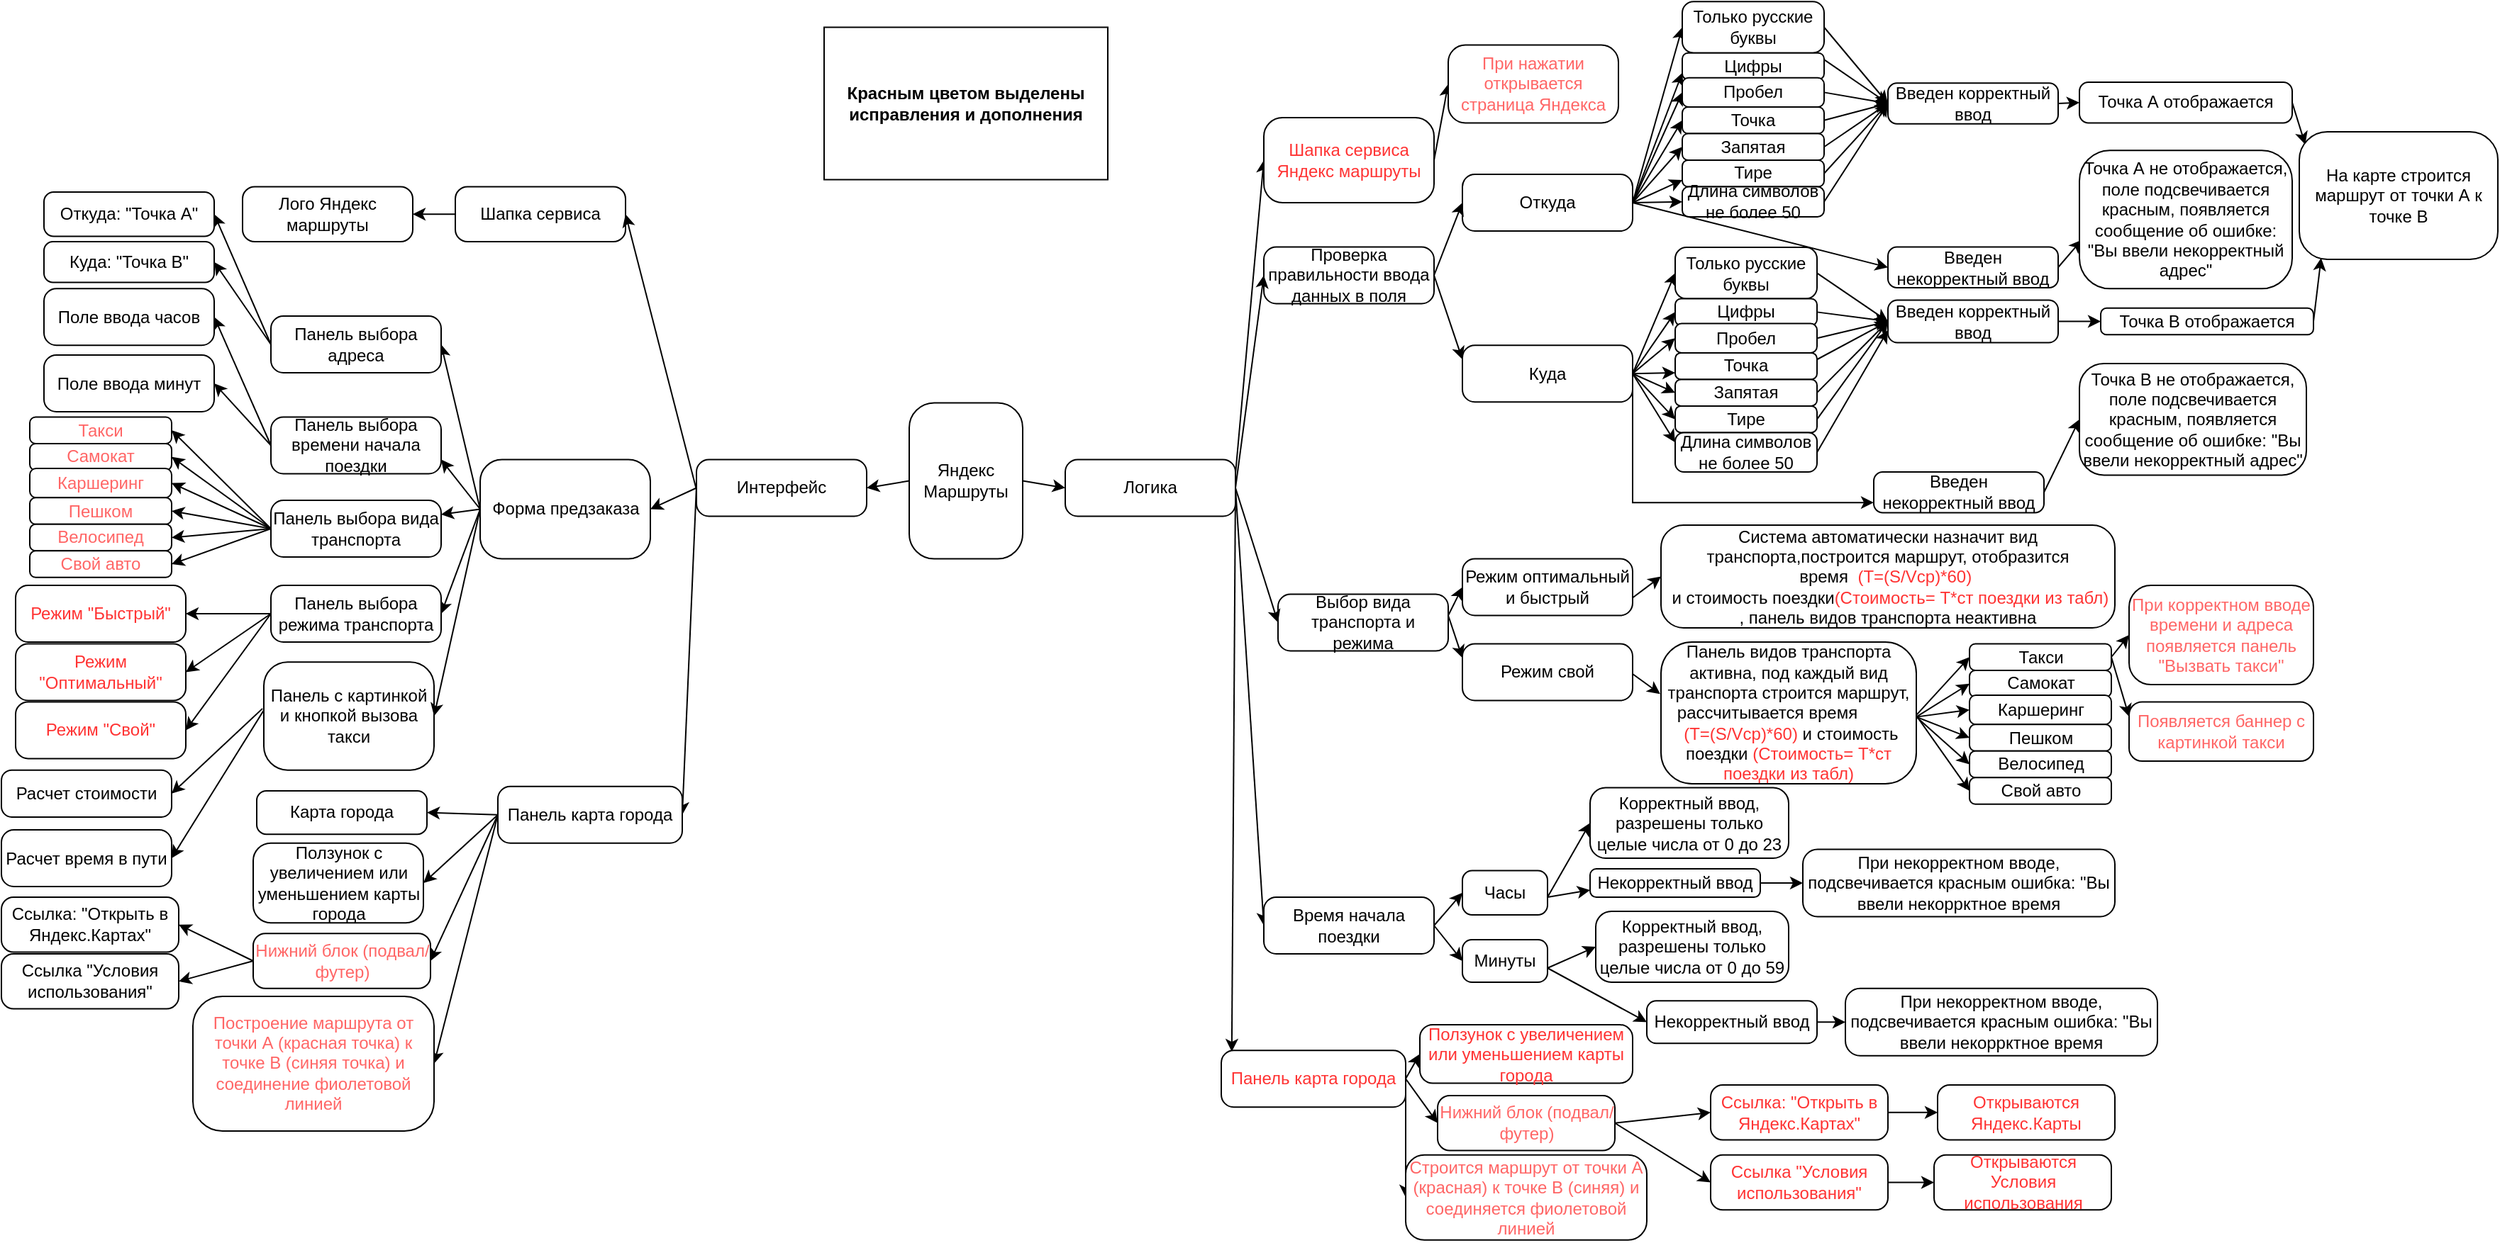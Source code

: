 <mxfile version="20.8.16" type="device"><diagram id="mye7cpsdecRdVJIh1ltE" name="Page-1"><mxGraphModel dx="2327" dy="813" grid="1" gridSize="10" guides="1" tooltips="1" connect="1" arrows="1" fold="1" page="1" pageScale="1" pageWidth="827" pageHeight="1169" math="0" shadow="0"><root><mxCell id="0"/><mxCell id="1" parent="0"/><mxCell id="GoWqnwifKlF_Yr-xNYbi-38" style="edgeStyle=none;rounded=0;orthogonalLoop=1;jettySize=auto;html=1;exitX=0;exitY=0.5;exitDx=0;exitDy=0;entryX=1;entryY=0.5;entryDx=0;entryDy=0;" parent="1" source="GoWqnwifKlF_Yr-xNYbi-1" target="GoWqnwifKlF_Yr-xNYbi-3" edge="1"><mxGeometry relative="1" as="geometry"><mxPoint x="30" y="351.25" as="targetPoint"/></mxGeometry></mxCell><mxCell id="GoWqnwifKlF_Yr-xNYbi-1" value="Яндекс Маршруты" style="rounded=1;whiteSpace=wrap;html=1;arcSize=22;" parent="1" vertex="1"><mxGeometry x="-70" y="291.25" width="80" height="110" as="geometry"/></mxCell><mxCell id="GoWqnwifKlF_Yr-xNYbi-52" style="edgeStyle=none;rounded=0;orthogonalLoop=1;jettySize=auto;html=1;exitX=0;exitY=0.5;exitDx=0;exitDy=0;entryX=1;entryY=0.5;entryDx=0;entryDy=0;" parent="1" target="rPDFiTzPvNwYXOASZmpu-3" edge="1"><mxGeometry relative="1" as="geometry"><mxPoint x="-220" y="351.25" as="sourcePoint"/><mxPoint x="-270" y="350" as="targetPoint"/></mxGeometry></mxCell><mxCell id="OxW7yi1mNQBKnJ8u3WXz-1" style="rounded=0;orthogonalLoop=1;jettySize=auto;html=1;exitX=0;exitY=0.5;exitDx=0;exitDy=0;entryX=1;entryY=0.5;entryDx=0;entryDy=0;" parent="1" source="rPDFiTzPvNwYXOASZmpu-3" target="GoWqnwifKlF_Yr-xNYbi-45" edge="1"><mxGeometry relative="1" as="geometry"><mxPoint x="-220" y="351.25" as="sourcePoint"/></mxGeometry></mxCell><mxCell id="GoWqnwifKlF_Yr-xNYbi-3" value="Интерфейс" style="rounded=1;whiteSpace=wrap;html=1;arcSize=22;" parent="1" vertex="1"><mxGeometry x="-220" y="331.25" width="120" height="40" as="geometry"/></mxCell><mxCell id="GoWqnwifKlF_Yr-xNYbi-4" value="Проверка правильности ввода данных в поля" style="rounded=1;whiteSpace=wrap;html=1;arcSize=22;" parent="1" vertex="1"><mxGeometry x="180" y="181.25" width="120" height="40" as="geometry"/></mxCell><mxCell id="GoWqnwifKlF_Yr-xNYbi-5" value="Выбор вида транспорта и режима" style="rounded=1;whiteSpace=wrap;html=1;arcSize=22;" parent="1" vertex="1"><mxGeometry x="190" y="426.25" width="120" height="40" as="geometry"/></mxCell><mxCell id="oigtg8h2ie4QQOlHJKOF-7" style="edgeStyle=none;rounded=0;orthogonalLoop=1;jettySize=auto;html=1;exitX=0;exitY=0.5;exitDx=0;exitDy=0;entryX=1;entryY=0.5;entryDx=0;entryDy=0;" parent="1" source="GoWqnwifKlF_Yr-xNYbi-43" target="AXTvVHqlSrur51-A5K5_-10" edge="1"><mxGeometry relative="1" as="geometry"><mxPoint x="-400" y="361.25" as="targetPoint"/></mxGeometry></mxCell><mxCell id="oigtg8h2ie4QQOlHJKOF-8" style="edgeStyle=none;rounded=0;orthogonalLoop=1;jettySize=auto;html=1;exitX=0;exitY=0.5;exitDx=0;exitDy=0;entryX=1;entryY=0.5;entryDx=0;entryDy=0;" parent="1" source="GoWqnwifKlF_Yr-xNYbi-43" target="AXTvVHqlSrur51-A5K5_-9" edge="1"><mxGeometry relative="1" as="geometry"><mxPoint x="-400" y="291.25" as="targetPoint"/></mxGeometry></mxCell><mxCell id="GoWqnwifKlF_Yr-xNYbi-43" value="Панель выбора времени начала поездки" style="rounded=1;whiteSpace=wrap;html=1;arcSize=22;" parent="1" vertex="1"><mxGeometry x="-520" y="301.25" width="120" height="40" as="geometry"/></mxCell><mxCell id="oigtg8h2ie4QQOlHJKOF-4" style="edgeStyle=none;rounded=0;orthogonalLoop=1;jettySize=auto;html=1;exitX=0;exitY=0.5;exitDx=0;exitDy=0;entryX=1;entryY=0.5;entryDx=0;entryDy=0;" parent="1" source="GoWqnwifKlF_Yr-xNYbi-45" target="AXTvVHqlSrur51-A5K5_-2" edge="1"><mxGeometry relative="1" as="geometry"><mxPoint x="-400" y="261.25" as="targetPoint"/></mxGeometry></mxCell><mxCell id="oigtg8h2ie4QQOlHJKOF-5" style="edgeStyle=none;rounded=0;orthogonalLoop=1;jettySize=auto;html=1;entryX=1;entryY=0.5;entryDx=0;entryDy=0;exitX=0;exitY=0.5;exitDx=0;exitDy=0;" parent="1" source="GoWqnwifKlF_Yr-xNYbi-45" target="AXTvVHqlSrur51-A5K5_-1" edge="1"><mxGeometry relative="1" as="geometry"><mxPoint x="-400" y="201.25" as="targetPoint"/><mxPoint x="-380" y="241" as="sourcePoint"/></mxGeometry></mxCell><mxCell id="GoWqnwifKlF_Yr-xNYbi-45" value="Панель выбора адреса" style="rounded=1;whiteSpace=wrap;html=1;arcSize=22;" parent="1" vertex="1"><mxGeometry x="-520" y="230" width="120" height="40" as="geometry"/></mxCell><mxCell id="qn3d2HcTWaKksIYHcs9O-7" style="edgeStyle=none;rounded=0;orthogonalLoop=1;jettySize=auto;html=1;exitX=1;exitY=0.5;exitDx=0;exitDy=0;entryX=0;entryY=0.5;entryDx=0;entryDy=0;" parent="1" source="qn3d2HcTWaKksIYHcs9O-5" target="GoWqnwifKlF_Yr-xNYbi-5" edge="1"><mxGeometry relative="1" as="geometry"/></mxCell><mxCell id="qn3d2HcTWaKksIYHcs9O-15" style="edgeStyle=none;rounded=0;orthogonalLoop=1;jettySize=auto;html=1;exitX=1;exitY=0.5;exitDx=0;exitDy=0;entryX=0;entryY=0.5;entryDx=0;entryDy=0;" parent="1" source="qn3d2HcTWaKksIYHcs9O-5" target="qn3d2HcTWaKksIYHcs9O-14" edge="1"><mxGeometry relative="1" as="geometry"><mxPoint x="520" y="351.25" as="targetPoint"/></mxGeometry></mxCell><mxCell id="OxW7yi1mNQBKnJ8u3WXz-6" style="edgeStyle=none;rounded=0;orthogonalLoop=1;jettySize=auto;html=1;exitX=1;exitY=0.5;exitDx=0;exitDy=0;entryX=0;entryY=0.5;entryDx=0;entryDy=0;" parent="1" source="qn3d2HcTWaKksIYHcs9O-5" target="GoWqnwifKlF_Yr-xNYbi-4" edge="1"><mxGeometry relative="1" as="geometry"><mxPoint x="530" y="471.25" as="targetPoint"/></mxGeometry></mxCell><mxCell id="qn3d2HcTWaKksIYHcs9O-14" value="Время начала поездки" style="rounded=1;whiteSpace=wrap;html=1;arcSize=22;" parent="1" vertex="1"><mxGeometry x="180" y="640" width="120" height="40" as="geometry"/></mxCell><mxCell id="oigtg8h2ie4QQOlHJKOF-3" style="edgeStyle=none;rounded=0;orthogonalLoop=1;jettySize=auto;html=1;entryX=1;entryY=0.5;entryDx=0;entryDy=0;exitX=0;exitY=0.5;exitDx=0;exitDy=0;" parent="1" source="rPDFiTzPvNwYXOASZmpu-4" target="AXTvVHqlSrur51-A5K5_-24" edge="1"><mxGeometry relative="1" as="geometry"><mxPoint x="-400" y="491.25" as="targetPoint"/><mxPoint x="-460" y="470" as="sourcePoint"/></mxGeometry></mxCell><mxCell id="AXTvVHqlSrur51-A5K5_-1" value="Откуда: &quot;Точка А&quot;" style="rounded=1;whiteSpace=wrap;html=1;arcSize=22;" parent="1" vertex="1"><mxGeometry x="-680" y="142.5" width="120" height="31.25" as="geometry"/></mxCell><mxCell id="AXTvVHqlSrur51-A5K5_-2" value="Куда: &quot;Точка В&quot;" style="rounded=1;whiteSpace=wrap;html=1;arcSize=22;" parent="1" vertex="1"><mxGeometry x="-680" y="177.5" width="120" height="28.75" as="geometry"/></mxCell><mxCell id="AXTvVHqlSrur51-A5K5_-9" value="Поле ввода часов" style="rounded=1;whiteSpace=wrap;html=1;arcSize=22;" parent="1" vertex="1"><mxGeometry x="-680" y="210.63" width="120" height="40" as="geometry"/></mxCell><mxCell id="AXTvVHqlSrur51-A5K5_-10" value="Поле ввода минут" style="rounded=1;whiteSpace=wrap;html=1;arcSize=22;" parent="1" vertex="1"><mxGeometry x="-680" y="257.5" width="120" height="40" as="geometry"/></mxCell><mxCell id="AXTvVHqlSrur51-A5K5_-22" value="Режим &quot;Быстрый&quot;" style="rounded=1;whiteSpace=wrap;html=1;arcSize=22;fontColor=#FF3333;" parent="1" vertex="1"><mxGeometry x="-700" y="420" width="120" height="40" as="geometry"/></mxCell><mxCell id="AXTvVHqlSrur51-A5K5_-23" value="Режим &quot;Оптимальный&quot;" style="rounded=1;whiteSpace=wrap;html=1;arcSize=22;fontColor=#FF3333;" parent="1" vertex="1"><mxGeometry x="-700" y="461.25" width="120" height="40" as="geometry"/></mxCell><mxCell id="AXTvVHqlSrur51-A5K5_-24" value="Режим &quot;Свой&quot;" style="rounded=1;whiteSpace=wrap;html=1;arcSize=22;fontColor=#FF3333;" parent="1" vertex="1"><mxGeometry x="-700" y="502.19" width="120" height="40" as="geometry"/></mxCell><mxCell id="fmgNSEjhXglaDfZfCe9f-5" style="edgeStyle=none;rounded=0;orthogonalLoop=1;jettySize=auto;html=1;exitX=0;exitY=0.5;exitDx=0;exitDy=0;entryX=1;entryY=0.5;entryDx=0;entryDy=0;" parent="1" source="OxW7yi1mNQBKnJ8u3WXz-2" target="rPDFiTzPvNwYXOASZmpu-7" edge="1"><mxGeometry relative="1" as="geometry"/></mxCell><mxCell id="fmgNSEjhXglaDfZfCe9f-6" style="edgeStyle=none;rounded=0;orthogonalLoop=1;jettySize=auto;html=1;exitX=0;exitY=0.5;exitDx=0;exitDy=0;entryX=1;entryY=0.5;entryDx=0;entryDy=0;" parent="1" source="OxW7yi1mNQBKnJ8u3WXz-2" target="rPDFiTzPvNwYXOASZmpu-8" edge="1"><mxGeometry relative="1" as="geometry"/></mxCell><mxCell id="fmgNSEjhXglaDfZfCe9f-7" style="edgeStyle=none;rounded=0;orthogonalLoop=1;jettySize=auto;html=1;exitX=0;exitY=0.5;exitDx=0;exitDy=0;entryX=1;entryY=0.5;entryDx=0;entryDy=0;" parent="1" source="OxW7yi1mNQBKnJ8u3WXz-2" target="rPDFiTzPvNwYXOASZmpu-9" edge="1"><mxGeometry relative="1" as="geometry"/></mxCell><mxCell id="fmgNSEjhXglaDfZfCe9f-8" style="edgeStyle=none;rounded=0;orthogonalLoop=1;jettySize=auto;html=1;exitX=0;exitY=0.5;exitDx=0;exitDy=0;entryX=1;entryY=0.5;entryDx=0;entryDy=0;" parent="1" source="OxW7yi1mNQBKnJ8u3WXz-2" target="rPDFiTzPvNwYXOASZmpu-10" edge="1"><mxGeometry relative="1" as="geometry"/></mxCell><mxCell id="fmgNSEjhXglaDfZfCe9f-9" style="edgeStyle=none;rounded=0;orthogonalLoop=1;jettySize=auto;html=1;exitX=0;exitY=0.5;exitDx=0;exitDy=0;entryX=1;entryY=0.5;entryDx=0;entryDy=0;" parent="1" source="OxW7yi1mNQBKnJ8u3WXz-2" target="rPDFiTzPvNwYXOASZmpu-11" edge="1"><mxGeometry relative="1" as="geometry"/></mxCell><mxCell id="fmgNSEjhXglaDfZfCe9f-10" style="edgeStyle=none;rounded=0;orthogonalLoop=1;jettySize=auto;html=1;exitX=0;exitY=0.5;exitDx=0;exitDy=0;entryX=1;entryY=0.5;entryDx=0;entryDy=0;" parent="1" source="OxW7yi1mNQBKnJ8u3WXz-2" target="rPDFiTzPvNwYXOASZmpu-12" edge="1"><mxGeometry relative="1" as="geometry"/></mxCell><mxCell id="OxW7yi1mNQBKnJ8u3WXz-2" value="Панель выбора вида транспорта" style="rounded=1;whiteSpace=wrap;html=1;arcSize=22;" parent="1" vertex="1"><mxGeometry x="-520" y="360" width="120" height="40" as="geometry"/></mxCell><mxCell id="SOJgM6oQdEdqvsgDpnJK-15" style="edgeStyle=none;rounded=0;orthogonalLoop=1;jettySize=auto;html=1;exitX=1;exitY=0.5;exitDx=0;exitDy=0;entryX=0.057;entryY=0.022;entryDx=0;entryDy=0;fontColor=#000000;entryPerimeter=0;" parent="1" source="qn3d2HcTWaKksIYHcs9O-5" target="SOJgM6oQdEdqvsgDpnJK-9" edge="1"><mxGeometry relative="1" as="geometry"/></mxCell><mxCell id="qn3d2HcTWaKksIYHcs9O-5" value="Логика" style="rounded=1;whiteSpace=wrap;html=1;arcSize=22;" parent="1" vertex="1"><mxGeometry x="40" y="331.25" width="120" height="40" as="geometry"/></mxCell><mxCell id="gR24XU7etVMa4DXBDEB_-22" value="" style="endArrow=classic;html=1;rounded=0;entryX=0;entryY=0.5;entryDx=0;entryDy=0;" parent="1" target="qn3d2HcTWaKksIYHcs9O-5" edge="1"><mxGeometry width="50" height="50" relative="1" as="geometry"><mxPoint x="10" y="346.25" as="sourcePoint"/><mxPoint x="60" y="296.25" as="targetPoint"/></mxGeometry></mxCell><mxCell id="rPDFiTzPvNwYXOASZmpu-22" style="edgeStyle=none;rounded=0;orthogonalLoop=1;jettySize=auto;html=1;entryX=1;entryY=0.5;entryDx=0;entryDy=0;exitX=-0.008;exitY=0.431;exitDx=0;exitDy=0;exitPerimeter=0;" parent="1" source="gR24XU7etVMa4DXBDEB_-24" target="rPDFiTzPvNwYXOASZmpu-5" edge="1"><mxGeometry relative="1" as="geometry"/></mxCell><mxCell id="rPDFiTzPvNwYXOASZmpu-23" style="edgeStyle=none;rounded=0;orthogonalLoop=1;jettySize=auto;html=1;entryX=1;entryY=0.5;entryDx=0;entryDy=0;exitX=0.011;exitY=0.418;exitDx=0;exitDy=0;exitPerimeter=0;" parent="1" source="gR24XU7etVMa4DXBDEB_-24" target="rPDFiTzPvNwYXOASZmpu-6" edge="1"><mxGeometry relative="1" as="geometry"/></mxCell><mxCell id="gR24XU7etVMa4DXBDEB_-24" value="Панель с картинкой и кнопкой вызова такси" style="rounded=1;whiteSpace=wrap;html=1;arcSize=22;fontColor=#000000;" parent="1" vertex="1"><mxGeometry x="-525" y="474.07" width="120" height="76.25" as="geometry"/></mxCell><mxCell id="gR24XU7etVMa4DXBDEB_-26" value="" style="endArrow=classic;html=1;rounded=0;entryX=1;entryY=0.5;entryDx=0;entryDy=0;exitX=0;exitY=0.5;exitDx=0;exitDy=0;" parent="1" source="rPDFiTzPvNwYXOASZmpu-3" target="gR24XU7etVMa4DXBDEB_-24" edge="1"><mxGeometry width="50" height="50" relative="1" as="geometry"><mxPoint x="-370" y="360" as="sourcePoint"/><mxPoint x="-410" y="468.75" as="targetPoint"/></mxGeometry></mxCell><mxCell id="SOJgM6oQdEdqvsgDpnJK-74" style="edgeStyle=none;rounded=0;orthogonalLoop=1;jettySize=auto;html=1;exitX=1;exitY=0.5;exitDx=0;exitDy=0;entryX=0;entryY=0.5;entryDx=0;entryDy=0;fontColor=#FF3333;" parent="1" source="gR24XU7etVMa4DXBDEB_-39" target="SOJgM6oQdEdqvsgDpnJK-68" edge="1"><mxGeometry relative="1" as="geometry"/></mxCell><mxCell id="SOJgM6oQdEdqvsgDpnJK-75" style="edgeStyle=none;rounded=0;orthogonalLoop=1;jettySize=auto;html=1;exitX=1;exitY=0.5;exitDx=0;exitDy=0;entryX=0;entryY=0.75;entryDx=0;entryDy=0;fontColor=#FF3333;" parent="1" source="gR24XU7etVMa4DXBDEB_-39" target="SOJgM6oQdEdqvsgDpnJK-69" edge="1"><mxGeometry relative="1" as="geometry"/></mxCell><mxCell id="SOJgM6oQdEdqvsgDpnJK-76" style="edgeStyle=none;rounded=0;orthogonalLoop=1;jettySize=auto;html=1;exitX=1;exitY=0.5;exitDx=0;exitDy=0;entryX=0;entryY=0.5;entryDx=0;entryDy=0;fontColor=#FF3333;" parent="1" source="gR24XU7etVMa4DXBDEB_-39" target="SOJgM6oQdEdqvsgDpnJK-70" edge="1"><mxGeometry relative="1" as="geometry"/></mxCell><mxCell id="SOJgM6oQdEdqvsgDpnJK-77" style="edgeStyle=none;rounded=0;orthogonalLoop=1;jettySize=auto;html=1;exitX=1;exitY=0.5;exitDx=0;exitDy=0;entryX=0;entryY=0.5;entryDx=0;entryDy=0;fontColor=#FF3333;" parent="1" source="gR24XU7etVMa4DXBDEB_-39" target="SOJgM6oQdEdqvsgDpnJK-71" edge="1"><mxGeometry relative="1" as="geometry"/></mxCell><mxCell id="SOJgM6oQdEdqvsgDpnJK-78" style="edgeStyle=none;rounded=0;orthogonalLoop=1;jettySize=auto;html=1;exitX=1;exitY=0.5;exitDx=0;exitDy=0;entryX=0;entryY=0.5;entryDx=0;entryDy=0;fontColor=#FF3333;" parent="1" source="gR24XU7etVMa4DXBDEB_-39" target="SOJgM6oQdEdqvsgDpnJK-72" edge="1"><mxGeometry relative="1" as="geometry"/></mxCell><mxCell id="SOJgM6oQdEdqvsgDpnJK-79" style="edgeStyle=none;rounded=0;orthogonalLoop=1;jettySize=auto;html=1;exitX=1;exitY=0.5;exitDx=0;exitDy=0;entryX=0;entryY=0.75;entryDx=0;entryDy=0;fontColor=#FF3333;" parent="1" source="gR24XU7etVMa4DXBDEB_-39" target="SOJgM6oQdEdqvsgDpnJK-73" edge="1"><mxGeometry relative="1" as="geometry"/></mxCell><mxCell id="SOJgM6oQdEdqvsgDpnJK-86" style="edgeStyle=none;rounded=0;orthogonalLoop=1;jettySize=auto;html=1;exitX=1;exitY=0.5;exitDx=0;exitDy=0;entryX=0;entryY=0.5;entryDx=0;entryDy=0;fontColor=#FF3333;" parent="1" source="gR24XU7etVMa4DXBDEB_-39" target="gR24XU7etVMa4DXBDEB_-42" edge="1"><mxGeometry relative="1" as="geometry"/></mxCell><mxCell id="SOJgM6oQdEdqvsgDpnJK-88" style="edgeStyle=none;rounded=0;orthogonalLoop=1;jettySize=auto;html=1;exitX=1;exitY=0.5;exitDx=0;exitDy=0;entryX=0;entryY=0.5;entryDx=0;entryDy=0;fontColor=#FF3333;" parent="1" source="gR24XU7etVMa4DXBDEB_-39" target="SOJgM6oQdEdqvsgDpnJK-87" edge="1"><mxGeometry relative="1" as="geometry"/></mxCell><mxCell id="gR24XU7etVMa4DXBDEB_-39" value="Откуда" style="rounded=1;whiteSpace=wrap;html=1;arcSize=22;" parent="1" vertex="1"><mxGeometry x="320" y="130" width="120" height="40" as="geometry"/></mxCell><mxCell id="SOJgM6oQdEdqvsgDpnJK-97" style="edgeStyle=none;rounded=0;orthogonalLoop=1;jettySize=auto;html=1;exitX=1;exitY=0.5;exitDx=0;exitDy=0;entryX=0;entryY=0.5;entryDx=0;entryDy=0;fontColor=#FF3333;" parent="1" source="gR24XU7etVMa4DXBDEB_-40" target="SOJgM6oQdEdqvsgDpnJK-90" edge="1"><mxGeometry relative="1" as="geometry"/></mxCell><mxCell id="SOJgM6oQdEdqvsgDpnJK-98" style="edgeStyle=none;rounded=0;orthogonalLoop=1;jettySize=auto;html=1;exitX=1;exitY=0.5;exitDx=0;exitDy=0;entryX=0;entryY=0.5;entryDx=0;entryDy=0;fontColor=#FF3333;" parent="1" source="gR24XU7etVMa4DXBDEB_-40" target="SOJgM6oQdEdqvsgDpnJK-91" edge="1"><mxGeometry relative="1" as="geometry"/></mxCell><mxCell id="SOJgM6oQdEdqvsgDpnJK-99" style="edgeStyle=none;rounded=0;orthogonalLoop=1;jettySize=auto;html=1;exitX=1;exitY=0.5;exitDx=0;exitDy=0;entryX=0;entryY=0.5;entryDx=0;entryDy=0;fontColor=#FF3333;" parent="1" source="gR24XU7etVMa4DXBDEB_-40" target="SOJgM6oQdEdqvsgDpnJK-92" edge="1"><mxGeometry relative="1" as="geometry"/></mxCell><mxCell id="SOJgM6oQdEdqvsgDpnJK-100" style="edgeStyle=none;rounded=0;orthogonalLoop=1;jettySize=auto;html=1;exitX=1;exitY=0.5;exitDx=0;exitDy=0;entryX=0;entryY=0.75;entryDx=0;entryDy=0;fontColor=#FF3333;" parent="1" source="gR24XU7etVMa4DXBDEB_-40" target="SOJgM6oQdEdqvsgDpnJK-93" edge="1"><mxGeometry relative="1" as="geometry"/></mxCell><mxCell id="SOJgM6oQdEdqvsgDpnJK-101" style="edgeStyle=none;rounded=0;orthogonalLoop=1;jettySize=auto;html=1;exitX=1;exitY=0.5;exitDx=0;exitDy=0;entryX=0;entryY=0.5;entryDx=0;entryDy=0;fontColor=#FF3333;" parent="1" source="gR24XU7etVMa4DXBDEB_-40" target="SOJgM6oQdEdqvsgDpnJK-94" edge="1"><mxGeometry relative="1" as="geometry"/></mxCell><mxCell id="SOJgM6oQdEdqvsgDpnJK-102" style="edgeStyle=none;rounded=0;orthogonalLoop=1;jettySize=auto;html=1;exitX=1;exitY=0.5;exitDx=0;exitDy=0;entryX=0;entryY=0.5;entryDx=0;entryDy=0;fontColor=#FF3333;" parent="1" source="gR24XU7etVMa4DXBDEB_-40" target="SOJgM6oQdEdqvsgDpnJK-95" edge="1"><mxGeometry relative="1" as="geometry"/></mxCell><mxCell id="SOJgM6oQdEdqvsgDpnJK-103" style="edgeStyle=none;rounded=0;orthogonalLoop=1;jettySize=auto;html=1;exitX=1;exitY=0.5;exitDx=0;exitDy=0;entryX=0;entryY=0.25;entryDx=0;entryDy=0;fontColor=#FF3333;" parent="1" source="gR24XU7etVMa4DXBDEB_-40" target="SOJgM6oQdEdqvsgDpnJK-96" edge="1"><mxGeometry relative="1" as="geometry"/></mxCell><mxCell id="SOJgM6oQdEdqvsgDpnJK-104" style="edgeStyle=orthogonalEdgeStyle;rounded=0;orthogonalLoop=1;jettySize=auto;html=1;exitX=1;exitY=0.5;exitDx=0;exitDy=0;entryX=0;entryY=0.75;entryDx=0;entryDy=0;fontColor=#FF3333;" parent="1" source="gR24XU7etVMa4DXBDEB_-40" target="gR24XU7etVMa4DXBDEB_-44" edge="1"><mxGeometry relative="1" as="geometry"><Array as="points"><mxPoint x="440" y="362"/></Array></mxGeometry></mxCell><mxCell id="gR24XU7etVMa4DXBDEB_-40" value="Куда" style="rounded=1;whiteSpace=wrap;html=1;arcSize=22;" parent="1" vertex="1"><mxGeometry x="320" y="250.63" width="120" height="40" as="geometry"/></mxCell><mxCell id="SOJgM6oQdEdqvsgDpnJK-61" style="edgeStyle=none;rounded=0;orthogonalLoop=1;jettySize=auto;html=1;exitX=1;exitY=0.5;exitDx=0;exitDy=0;entryX=0;entryY=0.5;entryDx=0;entryDy=0;fontColor=#FF3333;" parent="1" source="gR24XU7etVMa4DXBDEB_-41" target="gR24XU7etVMa4DXBDEB_-45" edge="1"><mxGeometry relative="1" as="geometry"/></mxCell><mxCell id="gR24XU7etVMa4DXBDEB_-41" value="Введен корректный ввод" style="rounded=1;whiteSpace=wrap;html=1;arcSize=22;" parent="1" vertex="1"><mxGeometry x="620" y="65.63" width="120" height="28.75" as="geometry"/></mxCell><mxCell id="SOJgM6oQdEdqvsgDpnJK-60" style="edgeStyle=none;rounded=0;orthogonalLoop=1;jettySize=auto;html=1;exitX=1;exitY=0.5;exitDx=0;exitDy=0;entryX=0.011;entryY=0.647;entryDx=0;entryDy=0;entryPerimeter=0;fontColor=#FF3333;" parent="1" source="gR24XU7etVMa4DXBDEB_-42" target="gR24XU7etVMa4DXBDEB_-46" edge="1"><mxGeometry relative="1" as="geometry"/></mxCell><mxCell id="gR24XU7etVMa4DXBDEB_-42" value="Введен некорректный ввод" style="rounded=1;whiteSpace=wrap;html=1;arcSize=22;" parent="1" vertex="1"><mxGeometry x="620" y="181.25" width="120" height="28.75" as="geometry"/></mxCell><mxCell id="SOJgM6oQdEdqvsgDpnJK-64" style="edgeStyle=none;rounded=0;orthogonalLoop=1;jettySize=auto;html=1;exitX=1;exitY=0.5;exitDx=0;exitDy=0;entryX=0;entryY=0.5;entryDx=0;entryDy=0;fontColor=#FF3333;" parent="1" source="gR24XU7etVMa4DXBDEB_-43" target="gR24XU7etVMa4DXBDEB_-49" edge="1"><mxGeometry relative="1" as="geometry"/></mxCell><mxCell id="gR24XU7etVMa4DXBDEB_-43" value="Введен корректный ввод" style="rounded=1;whiteSpace=wrap;html=1;arcSize=22;" parent="1" vertex="1"><mxGeometry x="620" y="218.75" width="120" height="30" as="geometry"/></mxCell><mxCell id="SOJgM6oQdEdqvsgDpnJK-66" style="edgeStyle=none;rounded=0;orthogonalLoop=1;jettySize=auto;html=1;exitX=1;exitY=0.5;exitDx=0;exitDy=0;entryX=0;entryY=0.5;entryDx=0;entryDy=0;fontColor=#FF3333;" parent="1" source="gR24XU7etVMa4DXBDEB_-44" target="gR24XU7etVMa4DXBDEB_-50" edge="1"><mxGeometry relative="1" as="geometry"/></mxCell><mxCell id="gR24XU7etVMa4DXBDEB_-44" value="Введен некорректный ввод" style="rounded=1;whiteSpace=wrap;html=1;arcSize=22;" parent="1" vertex="1"><mxGeometry x="610" y="340" width="120" height="28.75" as="geometry"/></mxCell><mxCell id="SOJgM6oQdEdqvsgDpnJK-62" style="edgeStyle=none;rounded=0;orthogonalLoop=1;jettySize=auto;html=1;exitX=1;exitY=0.5;exitDx=0;exitDy=0;entryX=0.03;entryY=0.1;entryDx=0;entryDy=0;entryPerimeter=0;fontColor=#FF3333;" parent="1" source="gR24XU7etVMa4DXBDEB_-45" target="rPDFiTzPvNwYXOASZmpu-44" edge="1"><mxGeometry relative="1" as="geometry"/></mxCell><mxCell id="gR24XU7etVMa4DXBDEB_-45" value="Точка А отображается" style="rounded=1;whiteSpace=wrap;html=1;arcSize=22;" parent="1" vertex="1"><mxGeometry x="755" y="65" width="150" height="28.75" as="geometry"/></mxCell><mxCell id="gR24XU7etVMa4DXBDEB_-46" value="Точка А не отображается, поле подсвечивается красным, появляется сообщение об ошибке: &quot;Вы ввели некорректный адрес&quot;" style="rounded=1;whiteSpace=wrap;html=1;arcSize=22;" parent="1" vertex="1"><mxGeometry x="755" y="113.13" width="150" height="97.5" as="geometry"/></mxCell><mxCell id="SOJgM6oQdEdqvsgDpnJK-67" style="edgeStyle=none;rounded=0;orthogonalLoop=1;jettySize=auto;html=1;exitX=1;exitY=0.5;exitDx=0;exitDy=0;entryX=0.11;entryY=0.989;entryDx=0;entryDy=0;entryPerimeter=0;fontColor=#FF3333;" parent="1" source="gR24XU7etVMa4DXBDEB_-49" target="rPDFiTzPvNwYXOASZmpu-44" edge="1"><mxGeometry relative="1" as="geometry"/></mxCell><mxCell id="gR24XU7etVMa4DXBDEB_-49" value="Точка B отображается" style="rounded=1;whiteSpace=wrap;html=1;arcSize=22;" parent="1" vertex="1"><mxGeometry x="770" y="224.38" width="150" height="18.75" as="geometry"/></mxCell><mxCell id="gR24XU7etVMa4DXBDEB_-50" value="Точка В не отображается, поле подсвечивается красным, появляется сообщение об ошибке: &quot;Вы ввели некорректный адрес&quot;" style="rounded=1;whiteSpace=wrap;arcSize=22;html=1;" parent="1" vertex="1"><mxGeometry x="755" y="263.44" width="160" height="78.75" as="geometry"/></mxCell><mxCell id="gR24XU7etVMa4DXBDEB_-53" value="" style="endArrow=classic;html=1;rounded=0;entryX=0;entryY=0.5;entryDx=0;entryDy=0;exitX=1;exitY=0.5;exitDx=0;exitDy=0;" parent="1" source="GoWqnwifKlF_Yr-xNYbi-4" target="gR24XU7etVMa4DXBDEB_-39" edge="1"><mxGeometry width="50" height="50" relative="1" as="geometry"><mxPoint x="300" y="188.75" as="sourcePoint"/><mxPoint x="350" y="138.75" as="targetPoint"/></mxGeometry></mxCell><mxCell id="gR24XU7etVMa4DXBDEB_-54" value="" style="endArrow=classic;html=1;rounded=0;entryX=0;entryY=0.25;entryDx=0;entryDy=0;exitX=1;exitY=0.5;exitDx=0;exitDy=0;" parent="1" source="GoWqnwifKlF_Yr-xNYbi-4" target="gR24XU7etVMa4DXBDEB_-40" edge="1"><mxGeometry width="50" height="50" relative="1" as="geometry"><mxPoint x="300" y="220" as="sourcePoint"/><mxPoint x="340" y="176.25" as="targetPoint"/></mxGeometry></mxCell><mxCell id="gR24XU7etVMa4DXBDEB_-63" value="Режим оптимальный и быстрый" style="rounded=1;whiteSpace=wrap;html=1;arcSize=22;" parent="1" vertex="1"><mxGeometry x="320" y="401.25" width="120" height="40" as="geometry"/></mxCell><mxCell id="gR24XU7etVMa4DXBDEB_-64" value="Режим свой" style="rounded=1;whiteSpace=wrap;html=1;arcSize=22;" parent="1" vertex="1"><mxGeometry x="320" y="461.25" width="120" height="40" as="geometry"/></mxCell><mxCell id="gR24XU7etVMa4DXBDEB_-69" value="Система автоматически назначит вид транспорта,построится маршрут, отобразится время&amp;nbsp;&amp;nbsp;&lt;font color=&quot;#ff3333&quot;&gt;(T=(S/Vср)*60)&amp;nbsp;&lt;/font&gt;&lt;br&gt;&amp;nbsp;и стоимость поездки&lt;font color=&quot;#ff3333&quot;&gt;(Стоимость= T*ст поездки из табл)&lt;/font&gt;&lt;br&gt;, панель видов транспорта неактивна" style="rounded=1;whiteSpace=wrap;arcSize=22;html=1;" parent="1" vertex="1"><mxGeometry x="460" y="377.5" width="320" height="72.5" as="geometry"/></mxCell><mxCell id="gR24XU7etVMa4DXBDEB_-70" value="Панель видов транспорта активна, под каждый вид транспорта строится маршрут, рассчитывается время&amp;nbsp; &amp;nbsp; &amp;nbsp; &amp;nbsp; &amp;nbsp; &amp;nbsp;&lt;font color=&quot;#ff3333&quot;&gt;(T=(S/Vср)*60)&lt;/font&gt; и стоимость поездки &lt;font color=&quot;#ff3333&quot;&gt;(Стоимость= T*ст поездки из табл)&lt;/font&gt;" style="rounded=1;whiteSpace=wrap;html=1;arcSize=22;" parent="1" vertex="1"><mxGeometry x="460" y="460" width="180" height="100" as="geometry"/></mxCell><mxCell id="gR24XU7etVMa4DXBDEB_-71" value="Часы" style="rounded=1;whiteSpace=wrap;html=1;arcSize=22;" parent="1" vertex="1"><mxGeometry x="320" y="621.25" width="60" height="31.25" as="geometry"/></mxCell><mxCell id="gR24XU7etVMa4DXBDEB_-72" value="Минуты" style="rounded=1;whiteSpace=wrap;html=1;arcSize=22;" parent="1" vertex="1"><mxGeometry x="320" y="670" width="60" height="30" as="geometry"/></mxCell><mxCell id="gR24XU7etVMa4DXBDEB_-76" value="" style="endArrow=classic;html=1;rounded=0;entryX=0;entryY=0.5;entryDx=0;entryDy=0;" parent="1" target="gR24XU7etVMa4DXBDEB_-63" edge="1"><mxGeometry width="50" height="50" relative="1" as="geometry"><mxPoint x="310" y="441.25" as="sourcePoint"/><mxPoint x="360" y="391.25" as="targetPoint"/></mxGeometry></mxCell><mxCell id="gR24XU7etVMa4DXBDEB_-77" value="" style="endArrow=classic;html=1;rounded=0;entryX=0;entryY=0.25;entryDx=0;entryDy=0;" parent="1" target="gR24XU7etVMa4DXBDEB_-64" edge="1"><mxGeometry width="50" height="50" relative="1" as="geometry"><mxPoint x="310" y="441.25" as="sourcePoint"/><mxPoint x="360" y="391.25" as="targetPoint"/></mxGeometry></mxCell><mxCell id="gR24XU7etVMa4DXBDEB_-78" value="" style="endArrow=classic;html=1;rounded=0;entryX=0;entryY=0.5;entryDx=0;entryDy=0;exitX=1;exitY=0.5;exitDx=0;exitDy=0;" parent="1" source="qn3d2HcTWaKksIYHcs9O-14" target="gR24XU7etVMa4DXBDEB_-71" edge="1"><mxGeometry width="50" height="50" relative="1" as="geometry"><mxPoint x="300" y="619" as="sourcePoint"/><mxPoint x="350" y="568.75" as="targetPoint"/></mxGeometry></mxCell><mxCell id="gR24XU7etVMa4DXBDEB_-79" value="" style="endArrow=classic;html=1;rounded=0;entryX=0;entryY=0.5;entryDx=0;entryDy=0;exitX=1;exitY=0.5;exitDx=0;exitDy=0;" parent="1" source="qn3d2HcTWaKksIYHcs9O-14" target="gR24XU7etVMa4DXBDEB_-72" edge="1"><mxGeometry width="50" height="50" relative="1" as="geometry"><mxPoint x="300" y="621.25" as="sourcePoint"/><mxPoint x="350" y="571.25" as="targetPoint"/></mxGeometry></mxCell><mxCell id="gR24XU7etVMa4DXBDEB_-80" value="" style="endArrow=classic;html=1;rounded=0;entryX=0;entryY=0.5;entryDx=0;entryDy=0;" parent="1" target="gR24XU7etVMa4DXBDEB_-69" edge="1"><mxGeometry width="50" height="50" relative="1" as="geometry"><mxPoint x="440" y="428.75" as="sourcePoint"/><mxPoint x="490" y="378.75" as="targetPoint"/></mxGeometry></mxCell><mxCell id="rPDFiTzPvNwYXOASZmpu-33" style="edgeStyle=none;rounded=0;orthogonalLoop=1;jettySize=auto;html=1;entryX=1;entryY=0.5;entryDx=0;entryDy=0;exitX=0;exitY=0.5;exitDx=0;exitDy=0;fontColor=#000000;" parent="1" source="j9tOvPNZv6ug0N6BBVtu-1" target="rPDFiTzPvNwYXOASZmpu-13" edge="1"><mxGeometry relative="1" as="geometry"/></mxCell><mxCell id="j9tOvPNZv6ug0N6BBVtu-1" value="Шапка сервиса" style="whiteSpace=wrap;html=1;rounded=1;arcSize=22;fontColor=#000000;" parent="1" vertex="1"><mxGeometry x="-390" y="138.75" width="120" height="38.75" as="geometry"/></mxCell><mxCell id="j9tOvPNZv6ug0N6BBVtu-4" style="rounded=0;orthogonalLoop=1;jettySize=auto;html=1;exitX=0;exitY=0.5;exitDx=0;exitDy=0;entryX=1;entryY=0.5;entryDx=0;entryDy=0;" parent="1" target="j9tOvPNZv6ug0N6BBVtu-1" edge="1"><mxGeometry relative="1" as="geometry"><mxPoint x="-220" y="352.5" as="sourcePoint"/><mxPoint x="-240" y="210" as="targetPoint"/></mxGeometry></mxCell><mxCell id="j9tOvPNZv6ug0N6BBVtu-6" value="" style="endArrow=classic;html=1;rounded=0;entryX=1;entryY=0.5;entryDx=0;entryDy=0;" parent="1" target="j9tOvPNZv6ug0N6BBVtu-7" edge="1"><mxGeometry width="50" height="50" relative="1" as="geometry"><mxPoint x="-220" y="350" as="sourcePoint"/><mxPoint x="-250" y="570" as="targetPoint"/></mxGeometry></mxCell><mxCell id="fmgNSEjhXglaDfZfCe9f-1" style="rounded=0;orthogonalLoop=1;jettySize=auto;html=1;exitX=0;exitY=0.5;exitDx=0;exitDy=0;entryX=1;entryY=0.5;entryDx=0;entryDy=0;" parent="1" source="j9tOvPNZv6ug0N6BBVtu-7" target="rPDFiTzPvNwYXOASZmpu-15" edge="1"><mxGeometry relative="1" as="geometry"/></mxCell><mxCell id="fmgNSEjhXglaDfZfCe9f-12" style="edgeStyle=none;rounded=0;orthogonalLoop=1;jettySize=auto;html=1;exitX=0;exitY=0.5;exitDx=0;exitDy=0;entryX=1;entryY=0.5;entryDx=0;entryDy=0;" parent="1" source="j9tOvPNZv6ug0N6BBVtu-7" target="fmgNSEjhXglaDfZfCe9f-11" edge="1"><mxGeometry relative="1" as="geometry"/></mxCell><mxCell id="j9tOvPNZv6ug0N6BBVtu-7" value="Панель карта города" style="rounded=1;whiteSpace=wrap;html=1;arcSize=22;fontColor=#000000;" parent="1" vertex="1"><mxGeometry x="-360" y="561.88" width="130" height="40" as="geometry"/></mxCell><mxCell id="j9tOvPNZv6ug0N6BBVtu-10" value="Карта города" style="rounded=1;whiteSpace=wrap;html=1;arcSize=22;fontColor=#000000;" parent="1" vertex="1"><mxGeometry x="-530" y="565.0" width="120" height="30.62" as="geometry"/></mxCell><mxCell id="j9tOvPNZv6ug0N6BBVtu-11" value="Ползунок с увеличением или уменьшением карты города" style="rounded=1;whiteSpace=wrap;html=1;arcSize=22;fontColor=#000000;" parent="1" vertex="1"><mxGeometry x="-532.5" y="601.88" width="120" height="56.25" as="geometry"/></mxCell><mxCell id="j9tOvPNZv6ug0N6BBVtu-12" value="" style="endArrow=classic;html=1;rounded=0;exitX=0;exitY=0.5;exitDx=0;exitDy=0;entryX=1;entryY=0.5;entryDx=0;entryDy=0;" parent="1" source="j9tOvPNZv6ug0N6BBVtu-7" target="j9tOvPNZv6ug0N6BBVtu-10" edge="1"><mxGeometry width="50" height="50" relative="1" as="geometry"><mxPoint x="-370" y="557.5" as="sourcePoint"/><mxPoint x="-400" y="547.5" as="targetPoint"/></mxGeometry></mxCell><mxCell id="j9tOvPNZv6ug0N6BBVtu-13" value="" style="endArrow=classic;html=1;rounded=0;exitX=0;exitY=0.5;exitDx=0;exitDy=0;entryX=1;entryY=0.5;entryDx=0;entryDy=0;" parent="1" source="j9tOvPNZv6ug0N6BBVtu-7" target="j9tOvPNZv6ug0N6BBVtu-11" edge="1"><mxGeometry width="50" height="50" relative="1" as="geometry"><mxPoint x="-380" y="580" as="sourcePoint"/><mxPoint x="-400" y="600" as="targetPoint"/></mxGeometry></mxCell><mxCell id="j9tOvPNZv6ug0N6BBVtu-16" value="Корректный ввод, разрешены только целые числа от 0 до 23" style="rounded=1;whiteSpace=wrap;html=1;arcSize=22;" parent="1" vertex="1"><mxGeometry x="410" y="562.81" width="140" height="49.69" as="geometry"/></mxCell><mxCell id="j9tOvPNZv6ug0N6BBVtu-17" value="Некорректный ввод" style="rounded=1;whiteSpace=wrap;html=1;arcSize=22;" parent="1" vertex="1"><mxGeometry x="410" y="620.01" width="120" height="20" as="geometry"/></mxCell><mxCell id="j9tOvPNZv6ug0N6BBVtu-18" value="Корректный ввод, разрешены только целые числа от 0 до 59" style="rounded=1;whiteSpace=wrap;html=1;arcSize=22;" parent="1" vertex="1"><mxGeometry x="414" y="650" width="136" height="50" as="geometry"/></mxCell><mxCell id="j9tOvPNZv6ug0N6BBVtu-19" value="Некорректный ввод" style="rounded=1;whiteSpace=wrap;html=1;arcSize=22;" parent="1" vertex="1"><mxGeometry x="450" y="713.13" width="120" height="30" as="geometry"/></mxCell><mxCell id="j9tOvPNZv6ug0N6BBVtu-23" value="" style="endArrow=classic;html=1;rounded=0;entryX=0;entryY=0.5;entryDx=0;entryDy=0;" parent="1" target="j9tOvPNZv6ug0N6BBVtu-16" edge="1"><mxGeometry width="50" height="50" relative="1" as="geometry"><mxPoint x="380" y="640" as="sourcePoint"/><mxPoint x="390" y="620" as="targetPoint"/></mxGeometry></mxCell><mxCell id="j9tOvPNZv6ug0N6BBVtu-24" value="" style="endArrow=classic;html=1;rounded=0;entryX=0;entryY=0.5;entryDx=0;entryDy=0;" parent="1" target="j9tOvPNZv6ug0N6BBVtu-18" edge="1"><mxGeometry width="50" height="50" relative="1" as="geometry"><mxPoint x="380" y="690" as="sourcePoint"/><mxPoint x="390" y="670" as="targetPoint"/></mxGeometry></mxCell><mxCell id="j9tOvPNZv6ug0N6BBVtu-25" value="" style="endArrow=classic;html=1;rounded=0;entryX=0;entryY=0.75;entryDx=0;entryDy=0;" parent="1" target="j9tOvPNZv6ug0N6BBVtu-17" edge="1"><mxGeometry width="50" height="50" relative="1" as="geometry"><mxPoint x="380" y="640" as="sourcePoint"/><mxPoint x="400" y="660" as="targetPoint"/></mxGeometry></mxCell><mxCell id="j9tOvPNZv6ug0N6BBVtu-26" value="" style="endArrow=classic;html=1;rounded=0;entryX=0;entryY=0.5;entryDx=0;entryDy=0;" parent="1" target="j9tOvPNZv6ug0N6BBVtu-19" edge="1"><mxGeometry width="50" height="50" relative="1" as="geometry"><mxPoint x="380" y="690" as="sourcePoint"/><mxPoint x="400" y="700" as="targetPoint"/></mxGeometry></mxCell><mxCell id="j9tOvPNZv6ug0N6BBVtu-36" value="" style="endArrow=classic;html=1;rounded=0;entryX=0;entryY=0.5;entryDx=0;entryDy=0;fontColor=#000000;exitX=1;exitY=0.5;exitDx=0;exitDy=0;" parent="1" source="j9tOvPNZv6ug0N6BBVtu-17" target="j9tOvPNZv6ug0N6BBVtu-63" edge="1"><mxGeometry width="50" height="50" relative="1" as="geometry"><mxPoint x="520" y="642.5" as="sourcePoint"/><mxPoint x="550" y="646.25" as="targetPoint"/></mxGeometry></mxCell><mxCell id="j9tOvPNZv6ug0N6BBVtu-37" value="" style="endArrow=classic;html=1;rounded=0;entryX=0;entryY=0.5;entryDx=0;entryDy=0;fontColor=#000000;exitX=1;exitY=0.5;exitDx=0;exitDy=0;" parent="1" source="j9tOvPNZv6ug0N6BBVtu-19" target="j9tOvPNZv6ug0N6BBVtu-62" edge="1"><mxGeometry width="50" height="50" relative="1" as="geometry"><mxPoint x="520" y="700" as="sourcePoint"/><mxPoint x="550" y="743.75" as="targetPoint"/></mxGeometry></mxCell><mxCell id="rPDFiTzPvNwYXOASZmpu-49" style="edgeStyle=none;rounded=0;orthogonalLoop=1;jettySize=auto;html=1;exitX=1;exitY=0.5;exitDx=0;exitDy=0;entryX=0;entryY=0.5;entryDx=0;entryDy=0;" parent="1" source="j9tOvPNZv6ug0N6BBVtu-38" target="fmgNSEjhXglaDfZfCe9f-2" edge="1"><mxGeometry relative="1" as="geometry"><mxPoint x="810" y="459.062" as="targetPoint"/></mxGeometry></mxCell><mxCell id="SOJgM6oQdEdqvsgDpnJK-2" style="rounded=0;orthogonalLoop=1;jettySize=auto;html=1;exitX=1;exitY=0.5;exitDx=0;exitDy=0;entryX=0;entryY=0.25;entryDx=0;entryDy=0;" parent="1" source="j9tOvPNZv6ug0N6BBVtu-38" target="SOJgM6oQdEdqvsgDpnJK-1" edge="1"><mxGeometry relative="1" as="geometry"/></mxCell><mxCell id="j9tOvPNZv6ug0N6BBVtu-38" value="Такси" style="rounded=1;whiteSpace=wrap;html=1;arcSize=22;fontColor=#000000;" parent="1" vertex="1"><mxGeometry x="677.5" y="461.25" width="100" height="18.75" as="geometry"/></mxCell><mxCell id="j9tOvPNZv6ug0N6BBVtu-39" value="Самокат" style="rounded=1;whiteSpace=wrap;html=1;arcSize=22;fontColor=#000000;" parent="1" vertex="1"><mxGeometry x="677.5" y="480" width="100" height="18.75" as="geometry"/></mxCell><mxCell id="j9tOvPNZv6ug0N6BBVtu-40" value="Каршеринг" style="rounded=1;whiteSpace=wrap;html=1;arcSize=22;fontColor=#000000;" parent="1" vertex="1"><mxGeometry x="677.5" y="497.5" width="100" height="20.63" as="geometry"/></mxCell><mxCell id="j9tOvPNZv6ug0N6BBVtu-41" value="Пешком" style="rounded=1;whiteSpace=wrap;html=1;arcSize=22;fontColor=#000000;" parent="1" vertex="1"><mxGeometry x="677.5" y="518.13" width="100" height="18.75" as="geometry"/></mxCell><mxCell id="j9tOvPNZv6ug0N6BBVtu-42" value="Велосипед" style="rounded=1;whiteSpace=wrap;html=1;arcSize=22;fontColor=#000000;" parent="1" vertex="1"><mxGeometry x="677.5" y="536.88" width="100" height="18.75" as="geometry"/></mxCell><mxCell id="j9tOvPNZv6ug0N6BBVtu-43" value="Свой авто" style="rounded=1;whiteSpace=wrap;html=1;arcSize=22;fontColor=#000000;" parent="1" vertex="1"><mxGeometry x="677.5" y="555.63" width="100" height="18.75" as="geometry"/></mxCell><mxCell id="j9tOvPNZv6ug0N6BBVtu-44" value="" style="endArrow=classic;html=1;rounded=0;entryX=-0.003;entryY=0.366;entryDx=0;entryDy=0;entryPerimeter=0;" parent="1" target="gR24XU7etVMa4DXBDEB_-70" edge="1"><mxGeometry width="50" height="50" relative="1" as="geometry"><mxPoint x="440" y="482.5" as="sourcePoint"/><mxPoint x="460" y="479.375" as="targetPoint"/></mxGeometry></mxCell><mxCell id="j9tOvPNZv6ug0N6BBVtu-45" value="" style="endArrow=classic;html=1;rounded=0;entryX=0;entryY=0.5;entryDx=0;entryDy=0;" parent="1" target="j9tOvPNZv6ug0N6BBVtu-38" edge="1"><mxGeometry width="50" height="50" relative="1" as="geometry"><mxPoint x="640" y="511.56" as="sourcePoint"/><mxPoint x="660" y="508.435" as="targetPoint"/></mxGeometry></mxCell><mxCell id="j9tOvPNZv6ug0N6BBVtu-46" value="" style="endArrow=classic;html=1;rounded=0;entryX=0;entryY=0.5;entryDx=0;entryDy=0;" parent="1" target="j9tOvPNZv6ug0N6BBVtu-39" edge="1"><mxGeometry width="50" height="50" relative="1" as="geometry"><mxPoint x="640" y="512.81" as="sourcePoint"/><mxPoint x="660" y="509.685" as="targetPoint"/></mxGeometry></mxCell><mxCell id="j9tOvPNZv6ug0N6BBVtu-47" value="" style="endArrow=classic;html=1;rounded=0;entryX=0;entryY=0.5;entryDx=0;entryDy=0;" parent="1" target="j9tOvPNZv6ug0N6BBVtu-40" edge="1"><mxGeometry width="50" height="50" relative="1" as="geometry"><mxPoint x="640" y="512.81" as="sourcePoint"/><mxPoint x="660" y="509.685" as="targetPoint"/></mxGeometry></mxCell><mxCell id="j9tOvPNZv6ug0N6BBVtu-48" value="" style="endArrow=classic;html=1;rounded=0;entryX=0;entryY=0.5;entryDx=0;entryDy=0;" parent="1" target="j9tOvPNZv6ug0N6BBVtu-41" edge="1"><mxGeometry width="50" height="50" relative="1" as="geometry"><mxPoint x="640" y="512.81" as="sourcePoint"/><mxPoint x="660" y="509.685" as="targetPoint"/></mxGeometry></mxCell><mxCell id="j9tOvPNZv6ug0N6BBVtu-49" value="" style="endArrow=classic;html=1;rounded=0;entryX=0;entryY=0.5;entryDx=0;entryDy=0;" parent="1" target="j9tOvPNZv6ug0N6BBVtu-42" edge="1"><mxGeometry width="50" height="50" relative="1" as="geometry"><mxPoint x="640" y="512.81" as="sourcePoint"/><mxPoint x="660" y="509.685" as="targetPoint"/></mxGeometry></mxCell><mxCell id="j9tOvPNZv6ug0N6BBVtu-50" value="" style="endArrow=classic;html=1;rounded=0;entryX=0;entryY=0.5;entryDx=0;entryDy=0;" parent="1" target="j9tOvPNZv6ug0N6BBVtu-43" edge="1"><mxGeometry width="50" height="50" relative="1" as="geometry"><mxPoint x="640" y="511.88" as="sourcePoint"/><mxPoint x="660" y="508.755" as="targetPoint"/></mxGeometry></mxCell><mxCell id="j9tOvPNZv6ug0N6BBVtu-52" value="" style="endArrow=classic;html=1;rounded=0;exitX=1;exitY=0.25;exitDx=0;exitDy=0;entryX=0;entryY=0.5;entryDx=0;entryDy=0;" parent="1" source="qn3d2HcTWaKksIYHcs9O-5" target="j9tOvPNZv6ug0N6BBVtu-57" edge="1"><mxGeometry width="50" height="50" relative="1" as="geometry"><mxPoint x="130" y="200" as="sourcePoint"/><mxPoint x="180" y="80.0" as="targetPoint"/></mxGeometry></mxCell><mxCell id="SOJgM6oQdEdqvsgDpnJK-56" style="edgeStyle=none;rounded=0;orthogonalLoop=1;jettySize=auto;html=1;exitX=1;exitY=0.5;exitDx=0;exitDy=0;entryX=0;entryY=0.5;entryDx=0;entryDy=0;fontColor=#FF3333;" parent="1" source="j9tOvPNZv6ug0N6BBVtu-57" target="rPDFiTzPvNwYXOASZmpu-34" edge="1"><mxGeometry relative="1" as="geometry"/></mxCell><mxCell id="j9tOvPNZv6ug0N6BBVtu-57" value="Шапка сервиса Яндекс маршруты" style="whiteSpace=wrap;html=1;rounded=1;arcSize=22;fontColor=#FF3333;" parent="1" vertex="1"><mxGeometry x="180" y="90" width="120" height="60" as="geometry"/></mxCell><mxCell id="j9tOvPNZv6ug0N6BBVtu-62" value="При некорректном вводе, подсвечивается красным ошибка: &quot;Вы ввели некоррктное время" style="rounded=1;whiteSpace=wrap;html=1;arcSize=22;fontColor=#000000;" parent="1" vertex="1"><mxGeometry x="590" y="704.38" width="220" height="47.5" as="geometry"/></mxCell><mxCell id="j9tOvPNZv6ug0N6BBVtu-63" value="При некорректном вводе, подсвечивается красным ошибка: &quot;Вы ввели некоррктное время" style="rounded=1;whiteSpace=wrap;html=1;arcSize=22;fontColor=#000000;" parent="1" vertex="1"><mxGeometry x="560" y="606.26" width="220" height="47.5" as="geometry"/></mxCell><mxCell id="j9tOvPNZv6ug0N6BBVtu-64" value="&lt;font color=&quot;#000000&quot;&gt;&lt;b&gt;Красным цветом выделены исправления и дополнения&lt;/b&gt;&lt;/font&gt;" style="rounded=0;whiteSpace=wrap;html=1;fontColor=#FF6666;" parent="1" vertex="1"><mxGeometry x="-130" y="26.25" width="200" height="107.5" as="geometry"/></mxCell><mxCell id="rPDFiTzPvNwYXOASZmpu-17" style="rounded=0;orthogonalLoop=1;jettySize=auto;html=1;entryX=1;entryY=0.75;entryDx=0;entryDy=0;exitX=0;exitY=0.5;exitDx=0;exitDy=0;" parent="1" source="rPDFiTzPvNwYXOASZmpu-3" target="GoWqnwifKlF_Yr-xNYbi-43" edge="1"><mxGeometry relative="1" as="geometry"/></mxCell><mxCell id="rPDFiTzPvNwYXOASZmpu-19" style="edgeStyle=none;rounded=0;orthogonalLoop=1;jettySize=auto;html=1;entryX=1;entryY=0.25;entryDx=0;entryDy=0;exitX=0;exitY=0.5;exitDx=0;exitDy=0;" parent="1" source="rPDFiTzPvNwYXOASZmpu-3" target="OxW7yi1mNQBKnJ8u3WXz-2" edge="1"><mxGeometry relative="1" as="geometry"/></mxCell><mxCell id="rPDFiTzPvNwYXOASZmpu-21" style="edgeStyle=none;rounded=0;orthogonalLoop=1;jettySize=auto;html=1;entryX=1;entryY=0.5;entryDx=0;entryDy=0;exitX=0;exitY=0.5;exitDx=0;exitDy=0;" parent="1" source="rPDFiTzPvNwYXOASZmpu-3" target="rPDFiTzPvNwYXOASZmpu-4" edge="1"><mxGeometry relative="1" as="geometry"/></mxCell><mxCell id="rPDFiTzPvNwYXOASZmpu-3" value="Форма предзаказа" style="rounded=1;whiteSpace=wrap;html=1;arcSize=22;" parent="1" vertex="1"><mxGeometry x="-372.5" y="331.25" width="120" height="70" as="geometry"/></mxCell><mxCell id="fmgNSEjhXglaDfZfCe9f-3" style="rounded=0;orthogonalLoop=1;jettySize=auto;html=1;exitX=0;exitY=0.5;exitDx=0;exitDy=0;entryX=1;entryY=0.5;entryDx=0;entryDy=0;" parent="1" source="rPDFiTzPvNwYXOASZmpu-4" target="AXTvVHqlSrur51-A5K5_-23" edge="1"><mxGeometry relative="1" as="geometry"/></mxCell><mxCell id="fmgNSEjhXglaDfZfCe9f-4" style="edgeStyle=none;rounded=0;orthogonalLoop=1;jettySize=auto;html=1;exitX=0;exitY=0.5;exitDx=0;exitDy=0;" parent="1" source="rPDFiTzPvNwYXOASZmpu-4" target="AXTvVHqlSrur51-A5K5_-22" edge="1"><mxGeometry relative="1" as="geometry"/></mxCell><mxCell id="rPDFiTzPvNwYXOASZmpu-4" value="Панель выбора режима транспорта" style="rounded=1;whiteSpace=wrap;html=1;arcSize=22;" parent="1" vertex="1"><mxGeometry x="-520" y="420" width="120" height="40" as="geometry"/></mxCell><mxCell id="rPDFiTzPvNwYXOASZmpu-5" value="Расчет стоимости" style="rounded=1;whiteSpace=wrap;html=1;arcSize=22;fontColor=#000000;" parent="1" vertex="1"><mxGeometry x="-710" y="550.32" width="120" height="33.12" as="geometry"/></mxCell><mxCell id="rPDFiTzPvNwYXOASZmpu-6" value="Расчет время в пути" style="rounded=1;whiteSpace=wrap;html=1;arcSize=22;fontColor=#000000;" parent="1" vertex="1"><mxGeometry x="-710" y="592.5" width="120" height="40" as="geometry"/></mxCell><mxCell id="rPDFiTzPvNwYXOASZmpu-7" value="Такси" style="rounded=1;whiteSpace=wrap;html=1;arcSize=22;fontColor=#FF6666;" parent="1" vertex="1"><mxGeometry x="-690" y="301.25" width="100" height="18.75" as="geometry"/></mxCell><mxCell id="rPDFiTzPvNwYXOASZmpu-8" value="Самокат" style="rounded=1;whiteSpace=wrap;html=1;arcSize=22;fontColor=#FF6666;" parent="1" vertex="1"><mxGeometry x="-690" y="320" width="100" height="18.75" as="geometry"/></mxCell><mxCell id="rPDFiTzPvNwYXOASZmpu-9" value="Каршеринг" style="rounded=1;whiteSpace=wrap;html=1;arcSize=22;fontColor=#FF6666;" parent="1" vertex="1"><mxGeometry x="-690" y="337.5" width="100" height="20.63" as="geometry"/></mxCell><mxCell id="rPDFiTzPvNwYXOASZmpu-10" value="Пешком" style="rounded=1;whiteSpace=wrap;html=1;arcSize=22;fontColor=#FF6666;" parent="1" vertex="1"><mxGeometry x="-690" y="358.13" width="100" height="18.75" as="geometry"/></mxCell><mxCell id="rPDFiTzPvNwYXOASZmpu-11" value="Велосипед" style="rounded=1;whiteSpace=wrap;html=1;arcSize=22;fontColor=#FF6666;" parent="1" vertex="1"><mxGeometry x="-690" y="376.88" width="100" height="18.75" as="geometry"/></mxCell><mxCell id="rPDFiTzPvNwYXOASZmpu-12" value="Свой авто" style="rounded=1;whiteSpace=wrap;html=1;arcSize=22;fontColor=#FF6666;" parent="1" vertex="1"><mxGeometry x="-690" y="395.63" width="100" height="18.75" as="geometry"/></mxCell><mxCell id="rPDFiTzPvNwYXOASZmpu-13" value="Лого Яндекс маршруты" style="whiteSpace=wrap;html=1;rounded=1;arcSize=22;fontColor=#000000;" parent="1" vertex="1"><mxGeometry x="-540" y="138.75" width="120" height="38.75" as="geometry"/></mxCell><mxCell id="rPDFiTzPvNwYXOASZmpu-14" value="Ссылка &quot;Условия использования&quot;" style="whiteSpace=wrap;html=1;rounded=1;arcSize=22;fontColor=#000000;" parent="1" vertex="1"><mxGeometry x="-710" y="680" width="125" height="38.75" as="geometry"/></mxCell><mxCell id="rPDFiTzPvNwYXOASZmpu-31" style="edgeStyle=none;rounded=0;orthogonalLoop=1;jettySize=auto;html=1;entryX=1;entryY=0.5;entryDx=0;entryDy=0;exitX=0;exitY=0.5;exitDx=0;exitDy=0;" parent="1" source="rPDFiTzPvNwYXOASZmpu-15" target="rPDFiTzPvNwYXOASZmpu-14" edge="1"><mxGeometry relative="1" as="geometry"/></mxCell><mxCell id="rPDFiTzPvNwYXOASZmpu-32" style="edgeStyle=none;rounded=0;orthogonalLoop=1;jettySize=auto;html=1;entryX=1;entryY=0.5;entryDx=0;entryDy=0;exitX=0;exitY=0.5;exitDx=0;exitDy=0;" parent="1" source="rPDFiTzPvNwYXOASZmpu-15" target="rPDFiTzPvNwYXOASZmpu-16" edge="1"><mxGeometry relative="1" as="geometry"/></mxCell><mxCell id="rPDFiTzPvNwYXOASZmpu-15" value="Нижний блок (подвал/футер)" style="whiteSpace=wrap;html=1;rounded=1;arcSize=22;fontColor=#FF6666;" parent="1" vertex="1"><mxGeometry x="-532.5" y="665.63" width="125" height="38.75" as="geometry"/></mxCell><mxCell id="rPDFiTzPvNwYXOASZmpu-16" value="Ссылка: &quot;Открыть в Яндекс.Картах&quot;" style="whiteSpace=wrap;html=1;rounded=1;arcSize=22;fontColor=#000000;" parent="1" vertex="1"><mxGeometry x="-710" y="640" width="125" height="38.75" as="geometry"/></mxCell><mxCell id="rPDFiTzPvNwYXOASZmpu-34" value="При нажатии открывается страница Яндекса" style="whiteSpace=wrap;html=1;rounded=1;arcSize=22;fontColor=#FF6666;" parent="1" vertex="1"><mxGeometry x="310" y="38.75" width="120" height="55" as="geometry"/></mxCell><mxCell id="rPDFiTzPvNwYXOASZmpu-44" value="На карте строится маршрут от точки А к точке В" style="whiteSpace=wrap;html=1;rounded=1;arcSize=22;fontColor=#000000;" parent="1" vertex="1"><mxGeometry x="910" y="100" width="140" height="90" as="geometry"/></mxCell><mxCell id="fmgNSEjhXglaDfZfCe9f-2" value="При корректном вводе времени и адреса появляется панель &quot;Вызвать такси&quot;" style="whiteSpace=wrap;html=1;rounded=1;arcSize=22;fontColor=#FF6666;" parent="1" vertex="1"><mxGeometry x="790" y="420" width="130" height="70" as="geometry"/></mxCell><mxCell id="fmgNSEjhXglaDfZfCe9f-11" value="Построение маршрута от точки А (красная точка) к точке В (синяя точка) и соединение фиолетовой линией" style="whiteSpace=wrap;html=1;rounded=1;arcSize=22;fontColor=#FF6666;" parent="1" vertex="1"><mxGeometry x="-575" y="710" width="170" height="94.99" as="geometry"/></mxCell><mxCell id="SOJgM6oQdEdqvsgDpnJK-1" value="Появляется баннер с картинкой такси" style="whiteSpace=wrap;html=1;rounded=1;arcSize=22;fontColor=#FF6666;" parent="1" vertex="1"><mxGeometry x="790" y="502.19" width="130" height="41.87" as="geometry"/></mxCell><mxCell id="SOJgM6oQdEdqvsgDpnJK-16" style="edgeStyle=none;rounded=0;orthogonalLoop=1;jettySize=auto;html=1;exitX=1;exitY=0.5;exitDx=0;exitDy=0;entryX=0;entryY=0.5;entryDx=0;entryDy=0;fontColor=#000000;" parent="1" source="SOJgM6oQdEdqvsgDpnJK-9" target="SOJgM6oQdEdqvsgDpnJK-10" edge="1"><mxGeometry relative="1" as="geometry"/></mxCell><mxCell id="SOJgM6oQdEdqvsgDpnJK-17" style="edgeStyle=none;rounded=0;orthogonalLoop=1;jettySize=auto;html=1;exitX=1;exitY=0.5;exitDx=0;exitDy=0;entryX=0;entryY=0.5;entryDx=0;entryDy=0;fontColor=#000000;" parent="1" source="SOJgM6oQdEdqvsgDpnJK-9" target="SOJgM6oQdEdqvsgDpnJK-11" edge="1"><mxGeometry relative="1" as="geometry"/></mxCell><mxCell id="SOJgM6oQdEdqvsgDpnJK-18" style="edgeStyle=none;rounded=0;orthogonalLoop=1;jettySize=auto;html=1;exitX=1;exitY=0.5;exitDx=0;exitDy=0;entryX=0;entryY=0.5;entryDx=0;entryDy=0;fontColor=#000000;" parent="1" source="SOJgM6oQdEdqvsgDpnJK-9" target="SOJgM6oQdEdqvsgDpnJK-12" edge="1"><mxGeometry relative="1" as="geometry"/></mxCell><mxCell id="SOJgM6oQdEdqvsgDpnJK-9" value="Панель карта города" style="rounded=1;whiteSpace=wrap;html=1;arcSize=22;fontColor=#FF3333;" parent="1" vertex="1"><mxGeometry x="150" y="748.13" width="130" height="40" as="geometry"/></mxCell><mxCell id="SOJgM6oQdEdqvsgDpnJK-10" value="Ползунок с увеличением или уменьшением карты города" style="rounded=1;whiteSpace=wrap;html=1;arcSize=22;fontColor=#FF3333;" parent="1" vertex="1"><mxGeometry x="290" y="730" width="150" height="41.25" as="geometry"/></mxCell><mxCell id="SOJgM6oQdEdqvsgDpnJK-19" style="edgeStyle=none;rounded=0;orthogonalLoop=1;jettySize=auto;html=1;exitX=1;exitY=0.5;exitDx=0;exitDy=0;entryX=0;entryY=0.5;entryDx=0;entryDy=0;fontColor=#000000;" parent="1" source="SOJgM6oQdEdqvsgDpnJK-11" target="SOJgM6oQdEdqvsgDpnJK-13" edge="1"><mxGeometry relative="1" as="geometry"/></mxCell><mxCell id="SOJgM6oQdEdqvsgDpnJK-20" style="edgeStyle=none;rounded=0;orthogonalLoop=1;jettySize=auto;html=1;exitX=1;exitY=0.5;exitDx=0;exitDy=0;entryX=0;entryY=0.5;entryDx=0;entryDy=0;fontColor=#000000;" parent="1" source="SOJgM6oQdEdqvsgDpnJK-11" target="SOJgM6oQdEdqvsgDpnJK-14" edge="1"><mxGeometry relative="1" as="geometry"/></mxCell><mxCell id="SOJgM6oQdEdqvsgDpnJK-11" value="Нижний блок (подвал/футер)" style="whiteSpace=wrap;html=1;rounded=1;arcSize=22;fontColor=#FF6666;" parent="1" vertex="1"><mxGeometry x="302.5" y="780" width="125" height="38.75" as="geometry"/></mxCell><mxCell id="SOJgM6oQdEdqvsgDpnJK-12" value="Строится маршрут от точки А (красная) к точке В (синяя) и соединяется фиолетовой линией" style="whiteSpace=wrap;html=1;rounded=1;arcSize=22;fontColor=#FF6666;" parent="1" vertex="1"><mxGeometry x="280" y="821.88" width="170" height="60" as="geometry"/></mxCell><mxCell id="SOJgM6oQdEdqvsgDpnJK-23" style="edgeStyle=none;rounded=0;orthogonalLoop=1;jettySize=auto;html=1;exitX=1;exitY=0.5;exitDx=0;exitDy=0;entryX=0;entryY=0.5;entryDx=0;entryDy=0;fontColor=#FF3333;" parent="1" source="SOJgM6oQdEdqvsgDpnJK-13" target="SOJgM6oQdEdqvsgDpnJK-21" edge="1"><mxGeometry relative="1" as="geometry"/></mxCell><mxCell id="SOJgM6oQdEdqvsgDpnJK-13" value="Ссылка: &quot;Открыть в Яндекс.Картах&quot;" style="whiteSpace=wrap;html=1;rounded=1;arcSize=22;fontColor=#FF3333;" parent="1" vertex="1"><mxGeometry x="495" y="772.5" width="125" height="38.75" as="geometry"/></mxCell><mxCell id="SOJgM6oQdEdqvsgDpnJK-24" style="edgeStyle=none;rounded=0;orthogonalLoop=1;jettySize=auto;html=1;exitX=1;exitY=0.5;exitDx=0;exitDy=0;entryX=0;entryY=0.5;entryDx=0;entryDy=0;fontColor=#FF3333;" parent="1" source="SOJgM6oQdEdqvsgDpnJK-14" target="SOJgM6oQdEdqvsgDpnJK-22" edge="1"><mxGeometry relative="1" as="geometry"/></mxCell><mxCell id="SOJgM6oQdEdqvsgDpnJK-14" value="Ссылка &quot;Условия использования&quot;" style="whiteSpace=wrap;html=1;rounded=1;arcSize=22;fontColor=#FF3333;" parent="1" vertex="1"><mxGeometry x="495" y="821.88" width="125" height="38.75" as="geometry"/></mxCell><mxCell id="SOJgM6oQdEdqvsgDpnJK-21" value="Открываются Яндекс.Карты" style="whiteSpace=wrap;html=1;rounded=1;arcSize=22;fontColor=#FF3333;" parent="1" vertex="1"><mxGeometry x="655" y="772.5" width="125" height="38.75" as="geometry"/></mxCell><mxCell id="SOJgM6oQdEdqvsgDpnJK-22" value="Открываются Условия использования" style="whiteSpace=wrap;html=1;rounded=1;arcSize=22;fontColor=#FF3333;" parent="1" vertex="1"><mxGeometry x="652.5" y="821.88" width="125" height="38.75" as="geometry"/></mxCell><mxCell id="SOJgM6oQdEdqvsgDpnJK-42" style="edgeStyle=none;rounded=0;orthogonalLoop=1;jettySize=auto;html=1;exitX=0.5;exitY=1;exitDx=0;exitDy=0;fontColor=#FF3333;" parent="1" source="gR24XU7etVMa4DXBDEB_-42" target="gR24XU7etVMa4DXBDEB_-42" edge="1"><mxGeometry relative="1" as="geometry"/></mxCell><mxCell id="SOJgM6oQdEdqvsgDpnJK-80" style="edgeStyle=none;rounded=0;orthogonalLoop=1;jettySize=auto;html=1;exitX=1;exitY=0.5;exitDx=0;exitDy=0;entryX=0;entryY=0.5;entryDx=0;entryDy=0;fontColor=#FF3333;" parent="1" source="SOJgM6oQdEdqvsgDpnJK-68" target="gR24XU7etVMa4DXBDEB_-41" edge="1"><mxGeometry relative="1" as="geometry"/></mxCell><mxCell id="SOJgM6oQdEdqvsgDpnJK-68" value="Только русские буквы" style="rounded=1;whiteSpace=wrap;html=1;arcSize=22;fontColor=#000000;" parent="1" vertex="1"><mxGeometry x="475" y="8.12" width="100" height="36.25" as="geometry"/></mxCell><mxCell id="SOJgM6oQdEdqvsgDpnJK-81" style="edgeStyle=none;rounded=0;orthogonalLoop=1;jettySize=auto;html=1;exitX=1;exitY=0.25;exitDx=0;exitDy=0;fontColor=#FF3333;" parent="1" source="SOJgM6oQdEdqvsgDpnJK-69" edge="1"><mxGeometry relative="1" as="geometry"><mxPoint x="620" y="80" as="targetPoint"/></mxGeometry></mxCell><mxCell id="SOJgM6oQdEdqvsgDpnJK-69" value="Цифры" style="rounded=1;whiteSpace=wrap;html=1;arcSize=22;fontColor=#000000;" parent="1" vertex="1"><mxGeometry x="475" y="44.37" width="100" height="18.75" as="geometry"/></mxCell><mxCell id="SOJgM6oQdEdqvsgDpnJK-82" style="edgeStyle=none;rounded=0;orthogonalLoop=1;jettySize=auto;html=1;exitX=1;exitY=0.5;exitDx=0;exitDy=0;entryX=0;entryY=0.5;entryDx=0;entryDy=0;fontColor=#FF3333;" parent="1" source="SOJgM6oQdEdqvsgDpnJK-70" target="gR24XU7etVMa4DXBDEB_-41" edge="1"><mxGeometry relative="1" as="geometry"/></mxCell><mxCell id="SOJgM6oQdEdqvsgDpnJK-70" value="Пробел" style="rounded=1;whiteSpace=wrap;html=1;arcSize=22;fontColor=#000000;" parent="1" vertex="1"><mxGeometry x="475" y="61.87" width="100" height="20.63" as="geometry"/></mxCell><mxCell id="SOJgM6oQdEdqvsgDpnJK-83" style="edgeStyle=none;rounded=0;orthogonalLoop=1;jettySize=auto;html=1;exitX=1;exitY=0.5;exitDx=0;exitDy=0;entryX=0;entryY=0.5;entryDx=0;entryDy=0;fontColor=#FF3333;" parent="1" source="SOJgM6oQdEdqvsgDpnJK-71" target="gR24XU7etVMa4DXBDEB_-41" edge="1"><mxGeometry relative="1" as="geometry"/></mxCell><mxCell id="SOJgM6oQdEdqvsgDpnJK-71" value="Точка" style="rounded=1;whiteSpace=wrap;html=1;arcSize=22;fontColor=#000000;" parent="1" vertex="1"><mxGeometry x="475" y="82.5" width="100" height="18.75" as="geometry"/></mxCell><mxCell id="SOJgM6oQdEdqvsgDpnJK-84" style="edgeStyle=none;rounded=0;orthogonalLoop=1;jettySize=auto;html=1;exitX=1;exitY=0.5;exitDx=0;exitDy=0;entryX=0;entryY=0.5;entryDx=0;entryDy=0;fontColor=#FF3333;" parent="1" source="SOJgM6oQdEdqvsgDpnJK-72" target="gR24XU7etVMa4DXBDEB_-41" edge="1"><mxGeometry relative="1" as="geometry"/></mxCell><mxCell id="SOJgM6oQdEdqvsgDpnJK-72" value="Запятая" style="rounded=1;whiteSpace=wrap;html=1;arcSize=22;fontColor=#000000;" parent="1" vertex="1"><mxGeometry x="475" y="101.25" width="100" height="18.75" as="geometry"/></mxCell><mxCell id="SOJgM6oQdEdqvsgDpnJK-85" style="edgeStyle=none;rounded=0;orthogonalLoop=1;jettySize=auto;html=1;exitX=1;exitY=0.5;exitDx=0;exitDy=0;entryX=0;entryY=0.5;entryDx=0;entryDy=0;fontColor=#FF3333;" parent="1" source="SOJgM6oQdEdqvsgDpnJK-73" target="gR24XU7etVMa4DXBDEB_-41" edge="1"><mxGeometry relative="1" as="geometry"/></mxCell><mxCell id="SOJgM6oQdEdqvsgDpnJK-73" value="Тире" style="rounded=1;whiteSpace=wrap;html=1;arcSize=22;fontColor=#000000;" parent="1" vertex="1"><mxGeometry x="475" y="120" width="100" height="18.75" as="geometry"/></mxCell><mxCell id="SOJgM6oQdEdqvsgDpnJK-89" style="edgeStyle=none;rounded=0;orthogonalLoop=1;jettySize=auto;html=1;exitX=1;exitY=0.5;exitDx=0;exitDy=0;entryX=0;entryY=0.5;entryDx=0;entryDy=0;fontColor=#FF3333;" parent="1" source="SOJgM6oQdEdqvsgDpnJK-87" target="gR24XU7etVMa4DXBDEB_-41" edge="1"><mxGeometry relative="1" as="geometry"/></mxCell><mxCell id="SOJgM6oQdEdqvsgDpnJK-87" value="Длина символов не более 50" style="rounded=1;whiteSpace=wrap;html=1;arcSize=22;fontColor=#000000;" parent="1" vertex="1"><mxGeometry x="475" y="138.75" width="100" height="21.25" as="geometry"/></mxCell><mxCell id="SOJgM6oQdEdqvsgDpnJK-105" style="edgeStyle=none;rounded=0;orthogonalLoop=1;jettySize=auto;html=1;exitX=1;exitY=0.5;exitDx=0;exitDy=0;entryX=0;entryY=0.5;entryDx=0;entryDy=0;fontColor=#FF3333;" parent="1" source="SOJgM6oQdEdqvsgDpnJK-90" target="gR24XU7etVMa4DXBDEB_-43" edge="1"><mxGeometry relative="1" as="geometry"/></mxCell><mxCell id="SOJgM6oQdEdqvsgDpnJK-90" value="Только русские буквы" style="rounded=1;whiteSpace=wrap;html=1;arcSize=22;fontColor=#000000;" parent="1" vertex="1"><mxGeometry x="470" y="181.56" width="100" height="36.25" as="geometry"/></mxCell><mxCell id="SOJgM6oQdEdqvsgDpnJK-106" style="edgeStyle=none;rounded=0;orthogonalLoop=1;jettySize=auto;html=1;exitX=1;exitY=0.5;exitDx=0;exitDy=0;fontColor=#FF3333;entryX=0;entryY=0.5;entryDx=0;entryDy=0;" parent="1" source="SOJgM6oQdEdqvsgDpnJK-91" target="gR24XU7etVMa4DXBDEB_-43" edge="1"><mxGeometry relative="1" as="geometry"><mxPoint x="610" y="280" as="targetPoint"/></mxGeometry></mxCell><mxCell id="SOJgM6oQdEdqvsgDpnJK-91" value="Цифры" style="rounded=1;whiteSpace=wrap;html=1;arcSize=22;fontColor=#000000;" parent="1" vertex="1"><mxGeometry x="470" y="217.81" width="100" height="18.75" as="geometry"/></mxCell><mxCell id="SOJgM6oQdEdqvsgDpnJK-107" style="edgeStyle=none;rounded=0;orthogonalLoop=1;jettySize=auto;html=1;exitX=1;exitY=0.5;exitDx=0;exitDy=0;entryX=0;entryY=0.5;entryDx=0;entryDy=0;fontColor=#FF3333;" parent="1" source="SOJgM6oQdEdqvsgDpnJK-92" target="gR24XU7etVMa4DXBDEB_-43" edge="1"><mxGeometry relative="1" as="geometry"/></mxCell><mxCell id="SOJgM6oQdEdqvsgDpnJK-92" value="Пробел" style="rounded=1;whiteSpace=wrap;html=1;arcSize=22;fontColor=#000000;" parent="1" vertex="1"><mxGeometry x="470" y="235.31" width="100" height="20.63" as="geometry"/></mxCell><mxCell id="SOJgM6oQdEdqvsgDpnJK-108" style="edgeStyle=none;rounded=0;orthogonalLoop=1;jettySize=auto;html=1;exitX=1;exitY=0.25;exitDx=0;exitDy=0;entryX=0;entryY=0.5;entryDx=0;entryDy=0;fontColor=#FF3333;" parent="1" source="SOJgM6oQdEdqvsgDpnJK-93" target="gR24XU7etVMa4DXBDEB_-43" edge="1"><mxGeometry relative="1" as="geometry"/></mxCell><mxCell id="SOJgM6oQdEdqvsgDpnJK-93" value="Точка" style="rounded=1;whiteSpace=wrap;html=1;arcSize=22;fontColor=#000000;" parent="1" vertex="1"><mxGeometry x="470" y="255.94" width="100" height="18.75" as="geometry"/></mxCell><mxCell id="SOJgM6oQdEdqvsgDpnJK-109" style="edgeStyle=none;rounded=0;orthogonalLoop=1;jettySize=auto;html=1;exitX=1;exitY=0.5;exitDx=0;exitDy=0;entryX=0;entryY=0.5;entryDx=0;entryDy=0;fontColor=#FF3333;" parent="1" source="SOJgM6oQdEdqvsgDpnJK-94" target="gR24XU7etVMa4DXBDEB_-43" edge="1"><mxGeometry relative="1" as="geometry"/></mxCell><mxCell id="SOJgM6oQdEdqvsgDpnJK-94" value="Запятая" style="rounded=1;whiteSpace=wrap;html=1;arcSize=22;fontColor=#000000;" parent="1" vertex="1"><mxGeometry x="470" y="274.69" width="100" height="18.75" as="geometry"/></mxCell><mxCell id="SOJgM6oQdEdqvsgDpnJK-110" style="edgeStyle=none;rounded=0;orthogonalLoop=1;jettySize=auto;html=1;exitX=1;exitY=0.5;exitDx=0;exitDy=0;entryX=0;entryY=0.5;entryDx=0;entryDy=0;fontColor=#FF3333;" parent="1" source="SOJgM6oQdEdqvsgDpnJK-95" target="gR24XU7etVMa4DXBDEB_-43" edge="1"><mxGeometry relative="1" as="geometry"/></mxCell><mxCell id="SOJgM6oQdEdqvsgDpnJK-95" value="Тире" style="rounded=1;whiteSpace=wrap;html=1;arcSize=22;fontColor=#000000;" parent="1" vertex="1"><mxGeometry x="470" y="293.44" width="100" height="18.75" as="geometry"/></mxCell><mxCell id="SOJgM6oQdEdqvsgDpnJK-111" style="edgeStyle=none;rounded=0;orthogonalLoop=1;jettySize=auto;html=1;exitX=1;exitY=0.5;exitDx=0;exitDy=0;fontColor=#FF3333;" parent="1" source="SOJgM6oQdEdqvsgDpnJK-96" edge="1"><mxGeometry relative="1" as="geometry"><mxPoint x="620" y="240" as="targetPoint"/></mxGeometry></mxCell><mxCell id="SOJgM6oQdEdqvsgDpnJK-96" value="Длина символов не более 50" style="rounded=1;whiteSpace=wrap;html=1;arcSize=22;fontColor=#000000;" parent="1" vertex="1"><mxGeometry x="470" y="312.19" width="100" height="27.81" as="geometry"/></mxCell></root></mxGraphModel></diagram></mxfile>